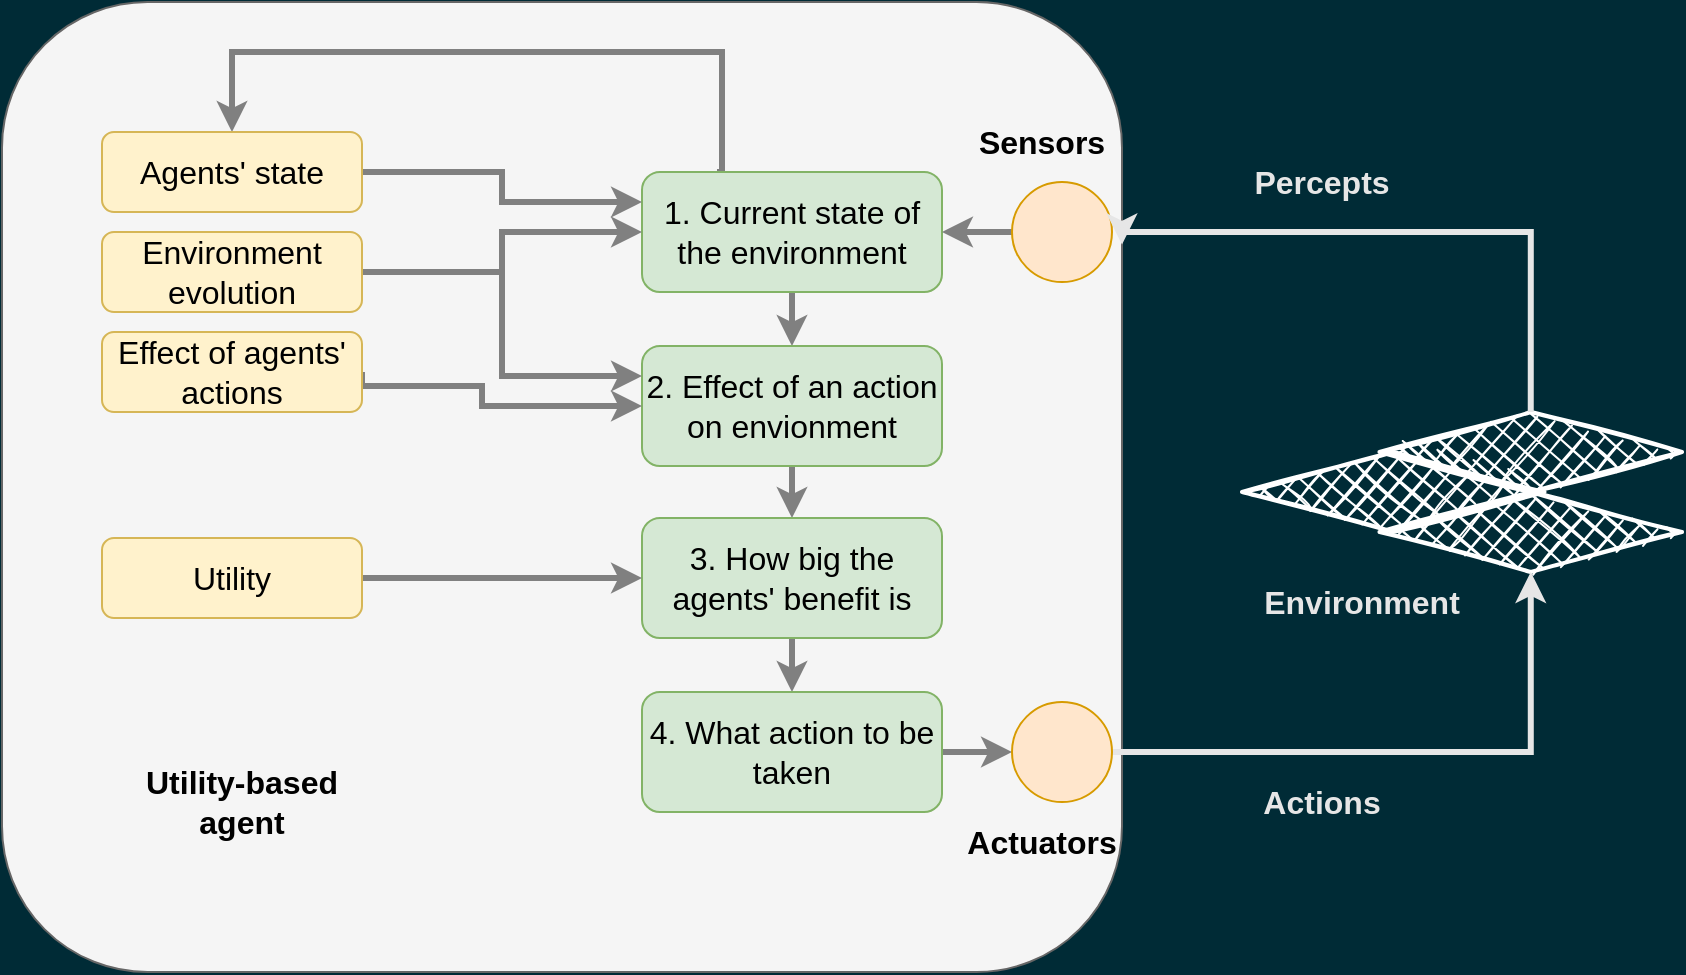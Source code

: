 <mxfile version="20.3.0" type="device"><diagram id="nfDhgmSr-Vf-iC9WDgac" name="Page-1"><mxGraphModel dx="1582" dy="827" grid="1" gridSize="10" guides="1" tooltips="1" connect="1" arrows="1" fold="1" page="0" pageScale="1" pageWidth="1200" pageHeight="1600" background="#002B36" math="0" shadow="0"><root><mxCell id="0"/><mxCell id="1" parent="0"/><mxCell id="N-tSux8G0TpiGFW01LPr-27" value="" style="rounded=1;whiteSpace=wrap;html=1;fontSize=16;fontColor=#333333;fillColor=#f5f5f5;strokeColor=#666666;" parent="1" vertex="1"><mxGeometry x="-760" y="415" width="560" height="485" as="geometry"/></mxCell><mxCell id="N-tSux8G0TpiGFW01LPr-34" style="edgeStyle=orthogonalEdgeStyle;rounded=0;orthogonalLoop=1;jettySize=auto;html=1;exitX=0.25;exitY=0;exitDx=0;exitDy=0;entryX=0.5;entryY=0;entryDx=0;entryDy=0;strokeColor=#808080;strokeWidth=3;fontSize=16;fontColor=#E6E6E6;" parent="1" source="N-tSux8G0TpiGFW01LPr-18" target="N-tSux8G0TpiGFW01LPr-31" edge="1"><mxGeometry relative="1" as="geometry"><Array as="points"><mxPoint x="-400" y="440"/><mxPoint x="-645" y="440"/></Array></mxGeometry></mxCell><mxCell id="or0y2Tztfg0Vn3SPiq2y-20" style="edgeStyle=orthogonalEdgeStyle;rounded=0;orthogonalLoop=1;jettySize=auto;html=1;exitX=0.5;exitY=1;exitDx=0;exitDy=0;entryX=0.5;entryY=0;entryDx=0;entryDy=0;strokeColor=#808080;strokeWidth=3;fontSize=16;fontColor=#E6E6E6;" parent="1" source="N-tSux8G0TpiGFW01LPr-18" target="N-tSux8G0TpiGFW01LPr-28" edge="1"><mxGeometry relative="1" as="geometry"/></mxCell><mxCell id="N-tSux8G0TpiGFW01LPr-18" value="&lt;span style=&quot;font-size: 16px;&quot;&gt;1. Current state of the environment&lt;/span&gt;" style="rounded=1;whiteSpace=wrap;html=1;fillColor=#d5e8d4;strokeColor=#82b366;" parent="1" vertex="1"><mxGeometry x="-440" y="500" width="150" height="60" as="geometry"/></mxCell><mxCell id="or0y2Tztfg0Vn3SPiq2y-21" style="edgeStyle=orthogonalEdgeStyle;rounded=0;orthogonalLoop=1;jettySize=auto;html=1;exitX=0.5;exitY=1;exitDx=0;exitDy=0;entryX=0.5;entryY=0;entryDx=0;entryDy=0;strokeColor=#808080;strokeWidth=3;fontSize=16;fontColor=#E6E6E6;" parent="1" source="N-tSux8G0TpiGFW01LPr-28" target="N-tSux8G0TpiGFW01LPr-29" edge="1"><mxGeometry relative="1" as="geometry"/></mxCell><mxCell id="N-tSux8G0TpiGFW01LPr-28" value="&lt;span style=&quot;font-size: 16px;&quot;&gt;2. Effect of an action on envionment&lt;/span&gt;" style="rounded=1;whiteSpace=wrap;html=1;fillColor=#d5e8d4;strokeColor=#82b366;" parent="1" vertex="1"><mxGeometry x="-440" y="587" width="150" height="60" as="geometry"/></mxCell><mxCell id="or0y2Tztfg0Vn3SPiq2y-22" style="edgeStyle=orthogonalEdgeStyle;rounded=0;orthogonalLoop=1;jettySize=auto;html=1;exitX=0.5;exitY=1;exitDx=0;exitDy=0;entryX=0.5;entryY=0;entryDx=0;entryDy=0;strokeColor=#808080;strokeWidth=3;fontSize=16;fontColor=#E6E6E6;" parent="1" source="N-tSux8G0TpiGFW01LPr-29" target="N-tSux8G0TpiGFW01LPr-30" edge="1"><mxGeometry relative="1" as="geometry"/></mxCell><mxCell id="N-tSux8G0TpiGFW01LPr-29" value="&lt;span style=&quot;font-size: 16px;&quot;&gt;3. How big the agents' benefit is&lt;/span&gt;" style="rounded=1;whiteSpace=wrap;html=1;fillColor=#d5e8d4;strokeColor=#82b366;" parent="1" vertex="1"><mxGeometry x="-440" y="673" width="150" height="60" as="geometry"/></mxCell><mxCell id="or0y2Tztfg0Vn3SPiq2y-11" style="edgeStyle=orthogonalEdgeStyle;rounded=0;orthogonalLoop=1;jettySize=auto;html=1;exitX=1;exitY=0.5;exitDx=0;exitDy=0;entryX=0;entryY=0.5;entryDx=0;entryDy=0;strokeColor=#808080;strokeWidth=3;fontSize=16;fontColor=#E6E6E6;" parent="1" source="N-tSux8G0TpiGFW01LPr-30" target="or0y2Tztfg0Vn3SPiq2y-9" edge="1"><mxGeometry relative="1" as="geometry"/></mxCell><mxCell id="N-tSux8G0TpiGFW01LPr-30" value="&lt;span style=&quot;font-size: 16px;&quot;&gt;4. What action to be taken&lt;/span&gt;" style="rounded=1;whiteSpace=wrap;html=1;fillColor=#d5e8d4;strokeColor=#82b366;" parent="1" vertex="1"><mxGeometry x="-440" y="760" width="150" height="60" as="geometry"/></mxCell><mxCell id="N-tSux8G0TpiGFW01LPr-35" style="edgeStyle=orthogonalEdgeStyle;rounded=0;orthogonalLoop=1;jettySize=auto;html=1;exitX=1;exitY=0.5;exitDx=0;exitDy=0;entryX=0;entryY=0.25;entryDx=0;entryDy=0;strokeColor=#808080;strokeWidth=3;fontSize=16;fontColor=#E6E6E6;" parent="1" source="N-tSux8G0TpiGFW01LPr-31" target="N-tSux8G0TpiGFW01LPr-18" edge="1"><mxGeometry relative="1" as="geometry"/></mxCell><mxCell id="N-tSux8G0TpiGFW01LPr-31" value="&lt;span style=&quot;font-size: 16px;&quot;&gt;Agents' state&lt;/span&gt;" style="rounded=1;whiteSpace=wrap;html=1;fillColor=#fff2cc;strokeColor=#d6b656;" parent="1" vertex="1"><mxGeometry x="-710" y="480" width="130" height="40" as="geometry"/></mxCell><mxCell id="N-tSux8G0TpiGFW01LPr-36" style="edgeStyle=orthogonalEdgeStyle;rounded=0;orthogonalLoop=1;jettySize=auto;html=1;exitX=1;exitY=0.5;exitDx=0;exitDy=0;entryX=0;entryY=0.5;entryDx=0;entryDy=0;strokeColor=#808080;strokeWidth=3;fontSize=16;fontColor=#E6E6E6;" parent="1" source="N-tSux8G0TpiGFW01LPr-32" target="N-tSux8G0TpiGFW01LPr-18" edge="1"><mxGeometry relative="1" as="geometry"/></mxCell><mxCell id="N-tSux8G0TpiGFW01LPr-37" style="edgeStyle=orthogonalEdgeStyle;rounded=0;orthogonalLoop=1;jettySize=auto;html=1;exitX=1;exitY=0.5;exitDx=0;exitDy=0;entryX=0;entryY=0.25;entryDx=0;entryDy=0;strokeColor=#808080;strokeWidth=3;fontSize=16;fontColor=#E6E6E6;" parent="1" source="N-tSux8G0TpiGFW01LPr-32" target="N-tSux8G0TpiGFW01LPr-28" edge="1"><mxGeometry relative="1" as="geometry"/></mxCell><mxCell id="N-tSux8G0TpiGFW01LPr-32" value="&lt;span style=&quot;font-size: 16px;&quot;&gt;Environment evolution&lt;/span&gt;" style="rounded=1;whiteSpace=wrap;html=1;fillColor=#fff2cc;strokeColor=#d6b656;" parent="1" vertex="1"><mxGeometry x="-710" y="530" width="130" height="40" as="geometry"/></mxCell><mxCell id="N-tSux8G0TpiGFW01LPr-38" style="edgeStyle=orthogonalEdgeStyle;rounded=0;orthogonalLoop=1;jettySize=auto;html=1;exitX=1;exitY=0.5;exitDx=0;exitDy=0;strokeColor=#808080;strokeWidth=3;fontSize=16;fontColor=#E6E6E6;entryX=0;entryY=0.5;entryDx=0;entryDy=0;" parent="1" source="N-tSux8G0TpiGFW01LPr-33" target="N-tSux8G0TpiGFW01LPr-28" edge="1"><mxGeometry relative="1" as="geometry"><Array as="points"><mxPoint x="-520" y="607"/><mxPoint x="-520" y="617"/></Array></mxGeometry></mxCell><mxCell id="N-tSux8G0TpiGFW01LPr-33" value="&lt;span style=&quot;font-size: 16px;&quot;&gt;Effect of agents' actions&lt;/span&gt;" style="rounded=1;whiteSpace=wrap;html=1;fillColor=#fff2cc;strokeColor=#d6b656;" parent="1" vertex="1"><mxGeometry x="-710" y="580" width="130" height="40" as="geometry"/></mxCell><mxCell id="N-tSux8G0TpiGFW01LPr-40" style="edgeStyle=orthogonalEdgeStyle;rounded=0;orthogonalLoop=1;jettySize=auto;html=1;exitX=1;exitY=0.5;exitDx=0;exitDy=0;entryX=0;entryY=0.5;entryDx=0;entryDy=0;strokeColor=#808080;strokeWidth=3;fontSize=16;fontColor=#E6E6E6;" parent="1" source="N-tSux8G0TpiGFW01LPr-39" target="N-tSux8G0TpiGFW01LPr-29" edge="1"><mxGeometry relative="1" as="geometry"/></mxCell><mxCell id="N-tSux8G0TpiGFW01LPr-39" value="&lt;span style=&quot;font-size: 16px;&quot;&gt;Utility&lt;/span&gt;" style="rounded=1;whiteSpace=wrap;html=1;fillColor=#fff2cc;strokeColor=#d6b656;" parent="1" vertex="1"><mxGeometry x="-710" y="683" width="130" height="40" as="geometry"/></mxCell><mxCell id="or0y2Tztfg0Vn3SPiq2y-1" value="" style="group;fontColor=#FFFFFF;strokeColor=none;" parent="1" vertex="1" connectable="0"><mxGeometry x="-140" y="620" width="220" height="110" as="geometry"/></mxCell><mxCell id="or0y2Tztfg0Vn3SPiq2y-2" value="" style="rhombus;whiteSpace=wrap;html=1;strokeWidth=2;fillWeight=-1;hachureGap=8;fillStyle=cross-hatch;sketch=1;fontColor=#FFFFFF;strokeColor=#FFFFFF;" parent="or0y2Tztfg0Vn3SPiq2y-1" vertex="1"><mxGeometry x="68.75" width="151.25" height="40" as="geometry"/></mxCell><mxCell id="or0y2Tztfg0Vn3SPiq2y-3" value="" style="rhombus;whiteSpace=wrap;html=1;strokeWidth=2;fillWeight=-1;hachureGap=8;fillStyle=cross-hatch;sketch=1;fontColor=#FFFFFF;strokeColor=#FFFFFF;" parent="or0y2Tztfg0Vn3SPiq2y-1" vertex="1"><mxGeometry y="20" width="151.25" height="40" as="geometry"/></mxCell><mxCell id="or0y2Tztfg0Vn3SPiq2y-4" value="" style="rhombus;whiteSpace=wrap;html=1;strokeWidth=2;fillWeight=-1;hachureGap=8;fillStyle=cross-hatch;sketch=1;fontColor=#FFFFFF;strokeColor=#FFFFFF;" parent="or0y2Tztfg0Vn3SPiq2y-1" vertex="1"><mxGeometry x="68.75" y="40" width="151.25" height="40" as="geometry"/></mxCell><mxCell id="or0y2Tztfg0Vn3SPiq2y-7" value="&lt;b&gt;Environment&lt;/b&gt;" style="text;html=1;strokeColor=none;fillColor=none;align=center;verticalAlign=middle;whiteSpace=wrap;rounded=0;fontSize=16;fontColor=#E6E6E6;" parent="or0y2Tztfg0Vn3SPiq2y-1" vertex="1"><mxGeometry x="30" y="80" width="60" height="30" as="geometry"/></mxCell><mxCell id="or0y2Tztfg0Vn3SPiq2y-10" style="edgeStyle=orthogonalEdgeStyle;rounded=0;orthogonalLoop=1;jettySize=auto;html=1;exitX=0;exitY=0.5;exitDx=0;exitDy=0;entryX=1;entryY=0.5;entryDx=0;entryDy=0;strokeColor=#808080;strokeWidth=3;fontSize=16;fontColor=#E6E6E6;" parent="1" source="or0y2Tztfg0Vn3SPiq2y-8" target="N-tSux8G0TpiGFW01LPr-18" edge="1"><mxGeometry relative="1" as="geometry"/></mxCell><mxCell id="or0y2Tztfg0Vn3SPiq2y-8" value="" style="ellipse;whiteSpace=wrap;html=1;aspect=fixed;fontSize=16;fillColor=#ffe6cc;strokeColor=#d79b00;" parent="1" vertex="1"><mxGeometry x="-255" y="505" width="50" height="50" as="geometry"/></mxCell><mxCell id="or0y2Tztfg0Vn3SPiq2y-14" style="edgeStyle=orthogonalEdgeStyle;rounded=0;orthogonalLoop=1;jettySize=auto;html=1;exitX=1;exitY=0.5;exitDx=0;exitDy=0;entryX=0.5;entryY=1;entryDx=0;entryDy=0;strokeColor=#E6E6E6;strokeWidth=3;fontSize=16;fontColor=#000000;" parent="1" source="or0y2Tztfg0Vn3SPiq2y-9" target="or0y2Tztfg0Vn3SPiq2y-4" edge="1"><mxGeometry relative="1" as="geometry"/></mxCell><mxCell id="or0y2Tztfg0Vn3SPiq2y-9" value="" style="ellipse;whiteSpace=wrap;html=1;aspect=fixed;fontSize=16;fillColor=#ffe6cc;strokeColor=#d79b00;" parent="1" vertex="1"><mxGeometry x="-255" y="765" width="50" height="50" as="geometry"/></mxCell><mxCell id="or0y2Tztfg0Vn3SPiq2y-12" value="&lt;font color=&quot;#000000&quot;&gt;&lt;b&gt;Sensors&lt;/b&gt;&lt;/font&gt;" style="text;html=1;strokeColor=none;fillColor=none;align=center;verticalAlign=middle;whiteSpace=wrap;rounded=0;fontSize=16;fontColor=#E6E6E6;" parent="1" vertex="1"><mxGeometry x="-270" y="470" width="60" height="30" as="geometry"/></mxCell><mxCell id="or0y2Tztfg0Vn3SPiq2y-13" value="&lt;font color=&quot;#000000&quot;&gt;&lt;b&gt;Actuators&lt;/b&gt;&lt;/font&gt;" style="text;html=1;strokeColor=none;fillColor=none;align=center;verticalAlign=middle;whiteSpace=wrap;rounded=0;fontSize=16;fontColor=#E6E6E6;" parent="1" vertex="1"><mxGeometry x="-270" y="820" width="60" height="30" as="geometry"/></mxCell><mxCell id="or0y2Tztfg0Vn3SPiq2y-15" style="edgeStyle=orthogonalEdgeStyle;rounded=0;orthogonalLoop=1;jettySize=auto;html=1;exitX=0.5;exitY=0;exitDx=0;exitDy=0;entryX=1;entryY=0.25;entryDx=0;entryDy=0;strokeColor=#E6E6E6;strokeWidth=3;fontSize=16;fontColor=#000000;" parent="1" source="or0y2Tztfg0Vn3SPiq2y-2" target="N-tSux8G0TpiGFW01LPr-27" edge="1"><mxGeometry relative="1" as="geometry"><Array as="points"><mxPoint x="4" y="530"/></Array></mxGeometry></mxCell><mxCell id="or0y2Tztfg0Vn3SPiq2y-18" value="&lt;font color=&quot;#e6e6e6&quot;&gt;&lt;b&gt;Percepts&lt;/b&gt;&lt;/font&gt;" style="text;html=1;strokeColor=none;fillColor=none;align=center;verticalAlign=middle;whiteSpace=wrap;rounded=0;fontSize=16;fontColor=#000000;" parent="1" vertex="1"><mxGeometry x="-130" y="490" width="60" height="30" as="geometry"/></mxCell><mxCell id="or0y2Tztfg0Vn3SPiq2y-19" value="&lt;font color=&quot;#e6e6e6&quot;&gt;&lt;b&gt;Actions&lt;/b&gt;&lt;/font&gt;" style="text;html=1;strokeColor=none;fillColor=none;align=center;verticalAlign=middle;whiteSpace=wrap;rounded=0;fontSize=16;fontColor=#000000;" parent="1" vertex="1"><mxGeometry x="-130" y="800" width="60" height="30" as="geometry"/></mxCell><mxCell id="or0y2Tztfg0Vn3SPiq2y-23" value="&lt;font size=&quot;1&quot; color=&quot;#000000&quot;&gt;&lt;b style=&quot;font-size: 16px;&quot;&gt;Utility-based agent&lt;/b&gt;&lt;/font&gt;" style="text;html=1;strokeColor=none;fillColor=none;align=center;verticalAlign=middle;whiteSpace=wrap;rounded=0;fontSize=16;fontColor=#E6E6E6;" parent="1" vertex="1"><mxGeometry x="-700" y="800" width="120" height="30" as="geometry"/></mxCell></root></mxGraphModel></diagram></mxfile>